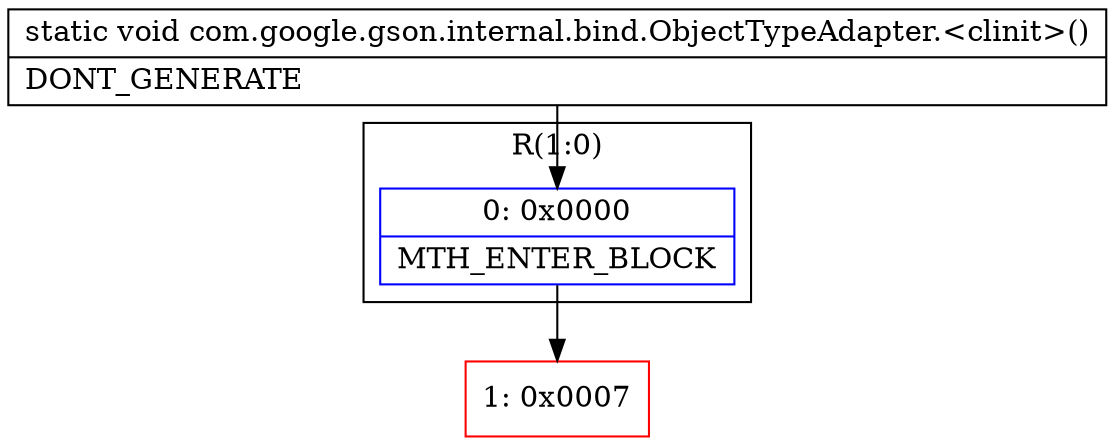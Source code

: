 digraph "CFG forcom.google.gson.internal.bind.ObjectTypeAdapter.\<clinit\>()V" {
subgraph cluster_Region_1921711036 {
label = "R(1:0)";
node [shape=record,color=blue];
Node_0 [shape=record,label="{0\:\ 0x0000|MTH_ENTER_BLOCK\l}"];
}
Node_1 [shape=record,color=red,label="{1\:\ 0x0007}"];
MethodNode[shape=record,label="{static void com.google.gson.internal.bind.ObjectTypeAdapter.\<clinit\>()  | DONT_GENERATE\l}"];
MethodNode -> Node_0;
Node_0 -> Node_1;
}

